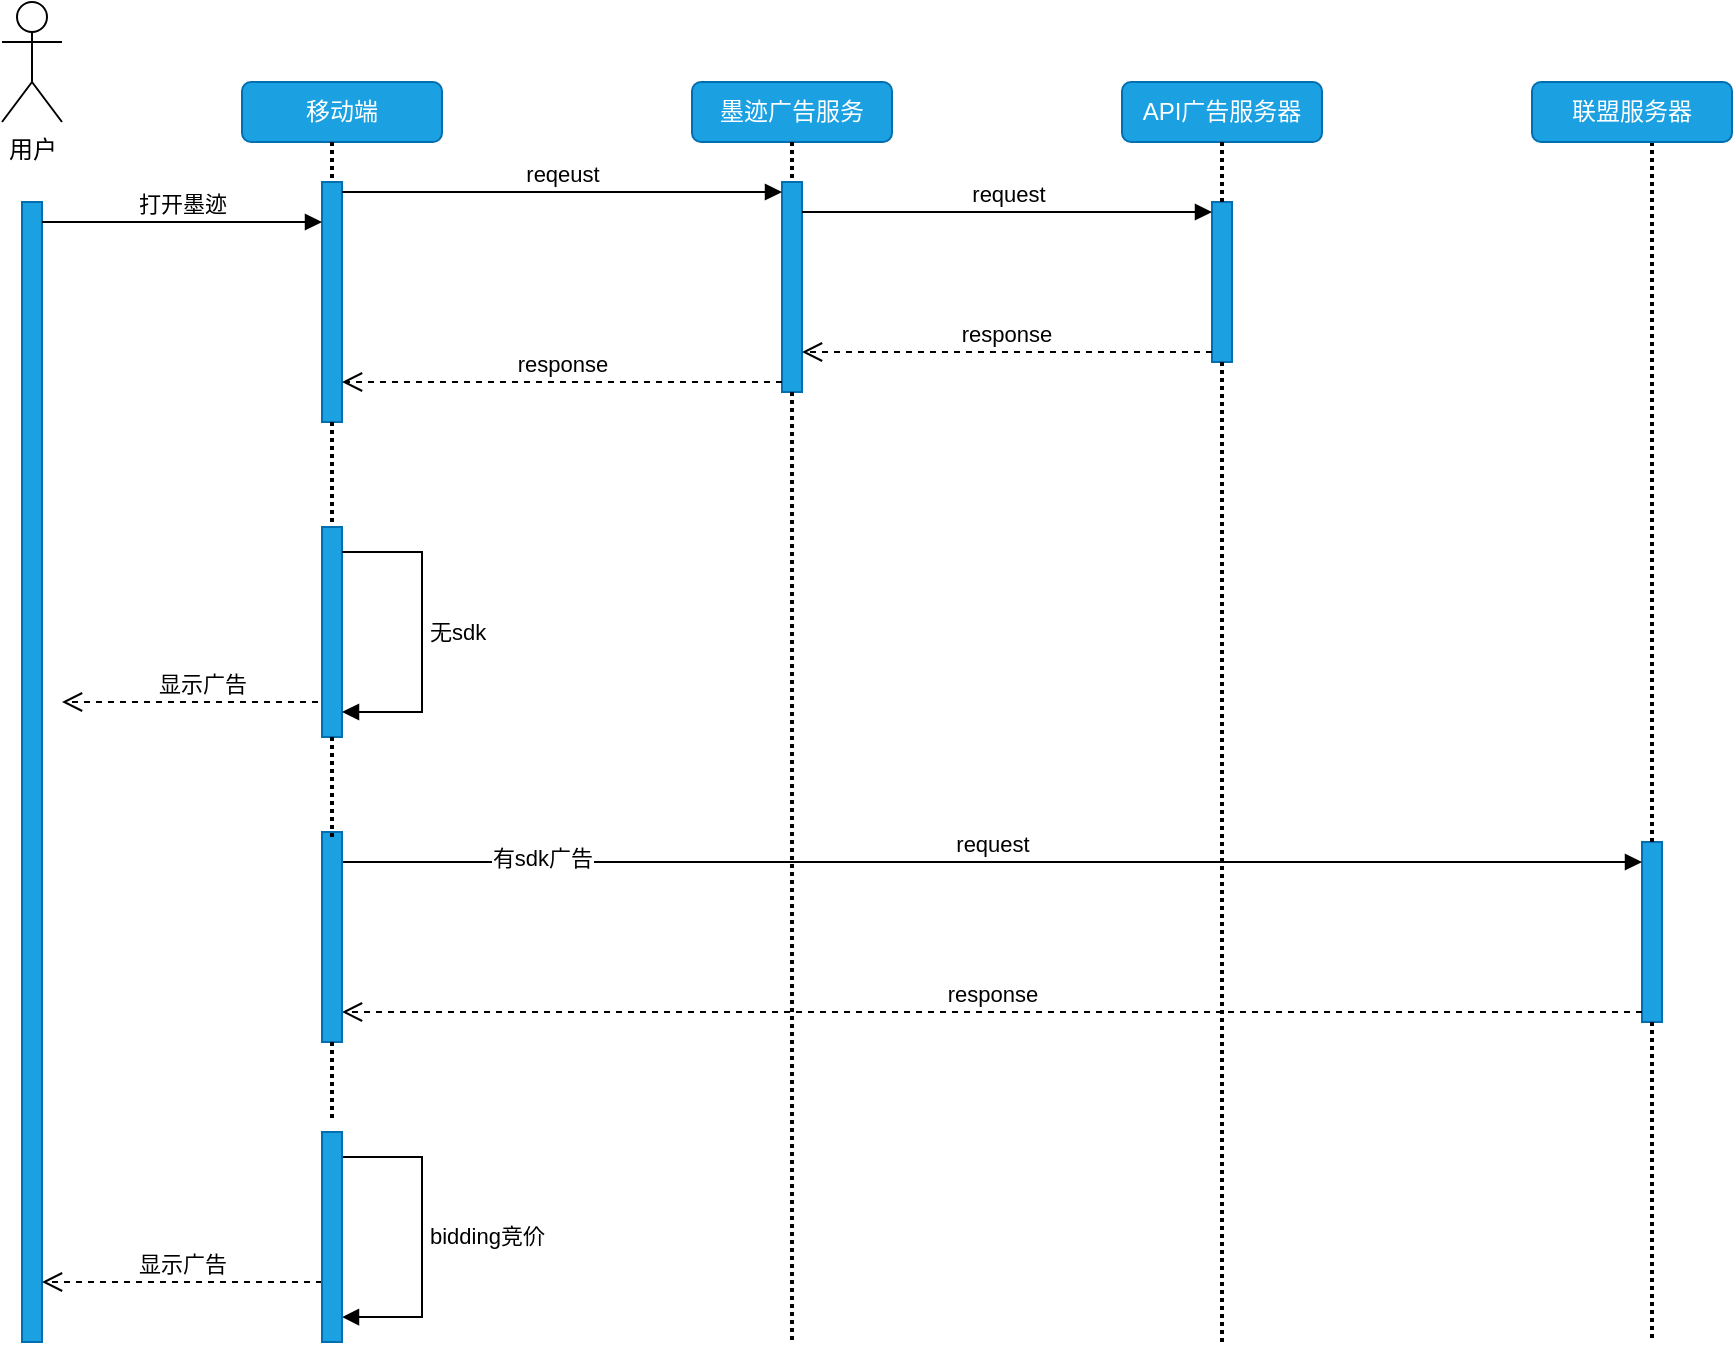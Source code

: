 <mxfile version="22.1.7" type="github">
  <diagram name="第 1 页" id="sUaswDv4Vs4h0yvr2hpG">
    <mxGraphModel dx="2562" dy="911" grid="1" gridSize="10" guides="1" tooltips="1" connect="1" arrows="1" fold="1" page="1" pageScale="1" pageWidth="827" pageHeight="1169" math="0" shadow="0">
      <root>
        <mxCell id="0" />
        <mxCell id="1" parent="0" />
        <mxCell id="WoPe8_f7nStgjHO6USf8-1" value="移动端" style="rounded=1;whiteSpace=wrap;html=1;fillColor=#1ba1e2;strokeColor=#006EAF;fontColor=#ffffff;" vertex="1" parent="1">
          <mxGeometry x="50" y="240" width="100" height="30" as="geometry" />
        </mxCell>
        <mxCell id="WoPe8_f7nStgjHO6USf8-2" value="墨迹广告服务" style="rounded=1;whiteSpace=wrap;html=1;fillColor=#1ba1e2;fontColor=#ffffff;strokeColor=#006EAF;" vertex="1" parent="1">
          <mxGeometry x="275" y="240" width="100" height="30" as="geometry" />
        </mxCell>
        <mxCell id="WoPe8_f7nStgjHO6USf8-3" value="API广告服务器" style="rounded=1;whiteSpace=wrap;html=1;fillColor=#1ba1e2;fontColor=#ffffff;strokeColor=#006EAF;" vertex="1" parent="1">
          <mxGeometry x="490" y="240" width="100" height="30" as="geometry" />
        </mxCell>
        <mxCell id="WoPe8_f7nStgjHO6USf8-4" value="" style="html=1;points=[[0,0,0,0,5],[0,1,0,0,-5],[1,0,0,0,5],[1,1,0,0,-5]];perimeter=orthogonalPerimeter;outlineConnect=0;targetShapes=umlLifeline;portConstraint=eastwest;newEdgeStyle={&quot;curved&quot;:0,&quot;rounded&quot;:0};fillColor=#1ba1e2;fontColor=#ffffff;strokeColor=#006EAF;" vertex="1" parent="1">
          <mxGeometry x="90" y="290" width="10" height="120" as="geometry" />
        </mxCell>
        <mxCell id="WoPe8_f7nStgjHO6USf8-5" value="" style="html=1;points=[[0,0,0,0,5],[0,1,0,0,-5],[1,0,0,0,5],[1,1,0,0,-5]];perimeter=orthogonalPerimeter;outlineConnect=0;targetShapes=umlLifeline;portConstraint=eastwest;newEdgeStyle={&quot;curved&quot;:0,&quot;rounded&quot;:0};fillColor=#1ba1e2;fontColor=#ffffff;strokeColor=#006EAF;" vertex="1" parent="1">
          <mxGeometry x="320" y="290" width="10" height="105" as="geometry" />
        </mxCell>
        <mxCell id="WoPe8_f7nStgjHO6USf8-6" value="reqeust" style="html=1;verticalAlign=bottom;endArrow=block;curved=0;rounded=0;entryX=0;entryY=0;entryDx=0;entryDy=5;" edge="1" parent="1" source="WoPe8_f7nStgjHO6USf8-4" target="WoPe8_f7nStgjHO6USf8-5">
          <mxGeometry relative="1" as="geometry">
            <mxPoint x="310" y="325" as="sourcePoint" />
          </mxGeometry>
        </mxCell>
        <mxCell id="WoPe8_f7nStgjHO6USf8-7" value="response" style="html=1;verticalAlign=bottom;endArrow=open;dashed=1;endSize=8;curved=0;rounded=0;exitX=0;exitY=1;exitDx=0;exitDy=-5;" edge="1" parent="1" source="WoPe8_f7nStgjHO6USf8-5" target="WoPe8_f7nStgjHO6USf8-4">
          <mxGeometry relative="1" as="geometry">
            <mxPoint x="310" y="395" as="targetPoint" />
          </mxGeometry>
        </mxCell>
        <mxCell id="WoPe8_f7nStgjHO6USf8-8" value="" style="html=1;points=[[0,0,0,0,5],[0,1,0,0,-5],[1,0,0,0,5],[1,1,0,0,-5]];perimeter=orthogonalPerimeter;outlineConnect=0;targetShapes=umlLifeline;portConstraint=eastwest;newEdgeStyle={&quot;curved&quot;:0,&quot;rounded&quot;:0};fillColor=#1ba1e2;fontColor=#ffffff;strokeColor=#006EAF;" vertex="1" parent="1">
          <mxGeometry x="535" y="300" width="10" height="80" as="geometry" />
        </mxCell>
        <mxCell id="WoPe8_f7nStgjHO6USf8-9" value="request" style="html=1;verticalAlign=bottom;endArrow=block;curved=0;rounded=0;entryX=0;entryY=0;entryDx=0;entryDy=5;" edge="1" parent="1" source="WoPe8_f7nStgjHO6USf8-5" target="WoPe8_f7nStgjHO6USf8-8">
          <mxGeometry relative="1" as="geometry">
            <mxPoint x="465" y="320" as="sourcePoint" />
          </mxGeometry>
        </mxCell>
        <mxCell id="WoPe8_f7nStgjHO6USf8-10" value="response" style="html=1;verticalAlign=bottom;endArrow=open;dashed=1;endSize=8;curved=0;rounded=0;exitX=0;exitY=1;exitDx=0;exitDy=-5;" edge="1" parent="1" source="WoPe8_f7nStgjHO6USf8-8" target="WoPe8_f7nStgjHO6USf8-5">
          <mxGeometry x="0.005" relative="1" as="geometry">
            <mxPoint x="340" y="380" as="targetPoint" />
            <mxPoint as="offset" />
          </mxGeometry>
        </mxCell>
        <mxCell id="WoPe8_f7nStgjHO6USf8-12" value="" style="html=1;points=[[0,0,0,0,5],[0,1,0,0,-5],[1,0,0,0,5],[1,1,0,0,-5]];perimeter=orthogonalPerimeter;outlineConnect=0;targetShapes=umlLifeline;portConstraint=eastwest;newEdgeStyle={&quot;curved&quot;:0,&quot;rounded&quot;:0};fillColor=#1ba1e2;fontColor=#ffffff;strokeColor=#006EAF;" vertex="1" parent="1">
          <mxGeometry x="750" y="620" width="10" height="90" as="geometry" />
        </mxCell>
        <mxCell id="WoPe8_f7nStgjHO6USf8-13" value="request" style="html=1;verticalAlign=bottom;endArrow=block;curved=0;rounded=0;" edge="1" parent="1" target="WoPe8_f7nStgjHO6USf8-12">
          <mxGeometry width="80" relative="1" as="geometry">
            <mxPoint x="100" y="630" as="sourcePoint" />
            <mxPoint x="760" y="630" as="targetPoint" />
          </mxGeometry>
        </mxCell>
        <mxCell id="WoPe8_f7nStgjHO6USf8-29" value="有sdk广告" style="edgeLabel;html=1;align=center;verticalAlign=middle;resizable=0;points=[];" vertex="1" connectable="0" parent="WoPe8_f7nStgjHO6USf8-13">
          <mxGeometry x="-0.697" y="2" relative="1" as="geometry">
            <mxPoint x="1" as="offset" />
          </mxGeometry>
        </mxCell>
        <mxCell id="WoPe8_f7nStgjHO6USf8-14" value="response" style="html=1;verticalAlign=bottom;endArrow=open;dashed=1;endSize=8;curved=0;rounded=0;exitX=0;exitY=1;exitDx=0;exitDy=-5;exitPerimeter=0;" edge="1" parent="1" source="WoPe8_f7nStgjHO6USf8-12">
          <mxGeometry relative="1" as="geometry">
            <mxPoint x="760" y="700" as="sourcePoint" />
            <mxPoint x="100" y="705" as="targetPoint" />
          </mxGeometry>
        </mxCell>
        <mxCell id="WoPe8_f7nStgjHO6USf8-15" value="" style="line;strokeWidth=2;direction=south;html=1;dashed=1;dashPattern=1 1;" vertex="1" parent="1">
          <mxGeometry x="320" y="395" width="10" height="475" as="geometry" />
        </mxCell>
        <mxCell id="WoPe8_f7nStgjHO6USf8-16" value="" style="line;strokeWidth=2;direction=south;html=1;dashed=1;dashPattern=1 1;" vertex="1" parent="1">
          <mxGeometry x="535" y="380" width="10" height="490" as="geometry" />
        </mxCell>
        <mxCell id="WoPe8_f7nStgjHO6USf8-17" value="" style="line;strokeWidth=2;direction=south;html=1;dashed=1;dashPattern=1 1;" vertex="1" parent="1">
          <mxGeometry x="750" y="270" width="10" height="350" as="geometry" />
        </mxCell>
        <mxCell id="WoPe8_f7nStgjHO6USf8-18" value="" style="line;strokeWidth=2;direction=south;html=1;dashed=1;dashPattern=1 1;" vertex="1" parent="1">
          <mxGeometry x="90" y="270" width="10" height="20" as="geometry" />
        </mxCell>
        <mxCell id="WoPe8_f7nStgjHO6USf8-19" value="" style="line;strokeWidth=2;direction=south;html=1;dashed=1;dashPattern=1 1;" vertex="1" parent="1">
          <mxGeometry x="320" y="270" width="10" height="20" as="geometry" />
        </mxCell>
        <mxCell id="WoPe8_f7nStgjHO6USf8-20" value="" style="line;strokeWidth=2;direction=south;html=1;dashed=1;dashPattern=1 1;" vertex="1" parent="1">
          <mxGeometry x="535" y="270" width="10" height="30" as="geometry" />
        </mxCell>
        <mxCell id="WoPe8_f7nStgjHO6USf8-21" value="用户" style="shape=umlActor;verticalLabelPosition=bottom;verticalAlign=top;html=1;" vertex="1" parent="1">
          <mxGeometry x="-70" y="200" width="30" height="60" as="geometry" />
        </mxCell>
        <mxCell id="WoPe8_f7nStgjHO6USf8-24" value="" style="html=1;points=[[0,0,0,0,5],[0,1,0,0,-5],[1,0,0,0,5],[1,1,0,0,-5]];perimeter=orthogonalPerimeter;outlineConnect=0;targetShapes=umlLifeline;portConstraint=eastwest;newEdgeStyle={&quot;curved&quot;:0,&quot;rounded&quot;:0};fillColor=#1ba1e2;fontColor=#ffffff;strokeColor=#006EAF;" vertex="1" parent="1">
          <mxGeometry x="-60" y="300" width="10" height="570" as="geometry" />
        </mxCell>
        <mxCell id="WoPe8_f7nStgjHO6USf8-25" value="打开墨迹" style="html=1;verticalAlign=bottom;endArrow=block;curved=0;rounded=0;" edge="1" parent="1" target="WoPe8_f7nStgjHO6USf8-4">
          <mxGeometry width="80" relative="1" as="geometry">
            <mxPoint x="-50" y="310" as="sourcePoint" />
            <mxPoint x="30" y="310" as="targetPoint" />
          </mxGeometry>
        </mxCell>
        <mxCell id="WoPe8_f7nStgjHO6USf8-26" value="显示广告" style="html=1;verticalAlign=bottom;endArrow=open;dashed=1;endSize=8;curved=0;rounded=0;" edge="1" parent="1">
          <mxGeometry relative="1" as="geometry">
            <mxPoint x="100" y="550" as="sourcePoint" />
            <mxPoint x="-40" y="550" as="targetPoint" />
          </mxGeometry>
        </mxCell>
        <mxCell id="WoPe8_f7nStgjHO6USf8-27" value="联盟服务器" style="rounded=1;whiteSpace=wrap;html=1;fillColor=#1ba1e2;fontColor=#ffffff;strokeColor=#006EAF;" vertex="1" parent="1">
          <mxGeometry x="695" y="240" width="100" height="30" as="geometry" />
        </mxCell>
        <mxCell id="WoPe8_f7nStgjHO6USf8-30" value="bidding竞价" style="html=1;align=left;spacingLeft=2;endArrow=block;rounded=0;edgeStyle=orthogonalEdgeStyle;curved=0;rounded=0;" edge="1" parent="1">
          <mxGeometry relative="1" as="geometry">
            <mxPoint x="100" y="777.53" as="sourcePoint" />
            <Array as="points">
              <mxPoint x="140" y="777.53" />
              <mxPoint x="140" y="857.53" />
            </Array>
            <mxPoint x="100" y="857.53" as="targetPoint" />
          </mxGeometry>
        </mxCell>
        <mxCell id="WoPe8_f7nStgjHO6USf8-31" value="" style="html=1;points=[[0,0,0,0,5],[0,1,0,0,-5],[1,0,0,0,5],[1,1,0,0,-5]];perimeter=orthogonalPerimeter;outlineConnect=0;targetShapes=umlLifeline;portConstraint=eastwest;newEdgeStyle={&quot;curved&quot;:0,&quot;rounded&quot;:0};fillColor=#1ba1e2;fontColor=#ffffff;strokeColor=#006EAF;" vertex="1" parent="1">
          <mxGeometry x="90" y="462.5" width="10" height="105" as="geometry" />
        </mxCell>
        <mxCell id="WoPe8_f7nStgjHO6USf8-32" value="无sdk" style="html=1;align=left;spacingLeft=2;endArrow=block;rounded=0;edgeStyle=orthogonalEdgeStyle;curved=0;rounded=0;" edge="1" parent="1">
          <mxGeometry relative="1" as="geometry">
            <mxPoint x="100" y="475" as="sourcePoint" />
            <Array as="points">
              <mxPoint x="140" y="475" />
              <mxPoint x="140" y="555" />
            </Array>
            <mxPoint x="100" y="555" as="targetPoint" />
          </mxGeometry>
        </mxCell>
        <mxCell id="WoPe8_f7nStgjHO6USf8-33" value="" style="line;strokeWidth=2;direction=south;html=1;dashed=1;dashPattern=1 1;" vertex="1" parent="1">
          <mxGeometry x="90" y="410" width="10" height="50" as="geometry" />
        </mxCell>
        <mxCell id="WoPe8_f7nStgjHO6USf8-34" value="" style="html=1;points=[[0,0,0,0,5],[0,1,0,0,-5],[1,0,0,0,5],[1,1,0,0,-5]];perimeter=orthogonalPerimeter;outlineConnect=0;targetShapes=umlLifeline;portConstraint=eastwest;newEdgeStyle={&quot;curved&quot;:0,&quot;rounded&quot;:0};fillColor=#1ba1e2;fontColor=#ffffff;strokeColor=#006EAF;" vertex="1" parent="1">
          <mxGeometry x="90" y="615" width="10" height="105" as="geometry" />
        </mxCell>
        <mxCell id="WoPe8_f7nStgjHO6USf8-35" value="" style="line;strokeWidth=2;direction=south;html=1;dashed=1;dashPattern=1 1;" vertex="1" parent="1">
          <mxGeometry x="90" y="567.5" width="10" height="50" as="geometry" />
        </mxCell>
        <mxCell id="WoPe8_f7nStgjHO6USf8-37" value="" style="line;strokeWidth=2;direction=south;html=1;dashed=1;dashPattern=1 1;" vertex="1" parent="1">
          <mxGeometry x="90" y="720" width="10" height="40" as="geometry" />
        </mxCell>
        <mxCell id="WoPe8_f7nStgjHO6USf8-38" value="显示广告" style="html=1;verticalAlign=bottom;endArrow=open;dashed=1;endSize=8;curved=0;rounded=0;" edge="1" parent="1" source="WoPe8_f7nStgjHO6USf8-36">
          <mxGeometry relative="1" as="geometry">
            <mxPoint x="90" y="840" as="sourcePoint" />
            <mxPoint x="-50" y="840" as="targetPoint" />
          </mxGeometry>
        </mxCell>
        <mxCell id="WoPe8_f7nStgjHO6USf8-41" value="" style="line;strokeWidth=2;direction=south;html=1;dashed=1;dashPattern=1 1;" vertex="1" parent="1">
          <mxGeometry x="750" y="710" width="10" height="160" as="geometry" />
        </mxCell>
        <mxCell id="WoPe8_f7nStgjHO6USf8-42" value="" style="html=1;verticalAlign=bottom;endArrow=open;dashed=1;endSize=8;curved=0;rounded=0;" edge="1" parent="1" target="WoPe8_f7nStgjHO6USf8-36">
          <mxGeometry relative="1" as="geometry">
            <mxPoint x="90" y="840" as="sourcePoint" />
            <mxPoint x="-50" y="840" as="targetPoint" />
          </mxGeometry>
        </mxCell>
        <mxCell id="WoPe8_f7nStgjHO6USf8-36" value="" style="html=1;points=[[0,0,0,0,5],[0,1,0,0,-5],[1,0,0,0,5],[1,1,0,0,-5]];perimeter=orthogonalPerimeter;outlineConnect=0;targetShapes=umlLifeline;portConstraint=eastwest;newEdgeStyle={&quot;curved&quot;:0,&quot;rounded&quot;:0};fillColor=#1ba1e2;fontColor=#ffffff;strokeColor=#006EAF;" vertex="1" parent="1">
          <mxGeometry x="90" y="765" width="10" height="105" as="geometry" />
        </mxCell>
      </root>
    </mxGraphModel>
  </diagram>
</mxfile>
